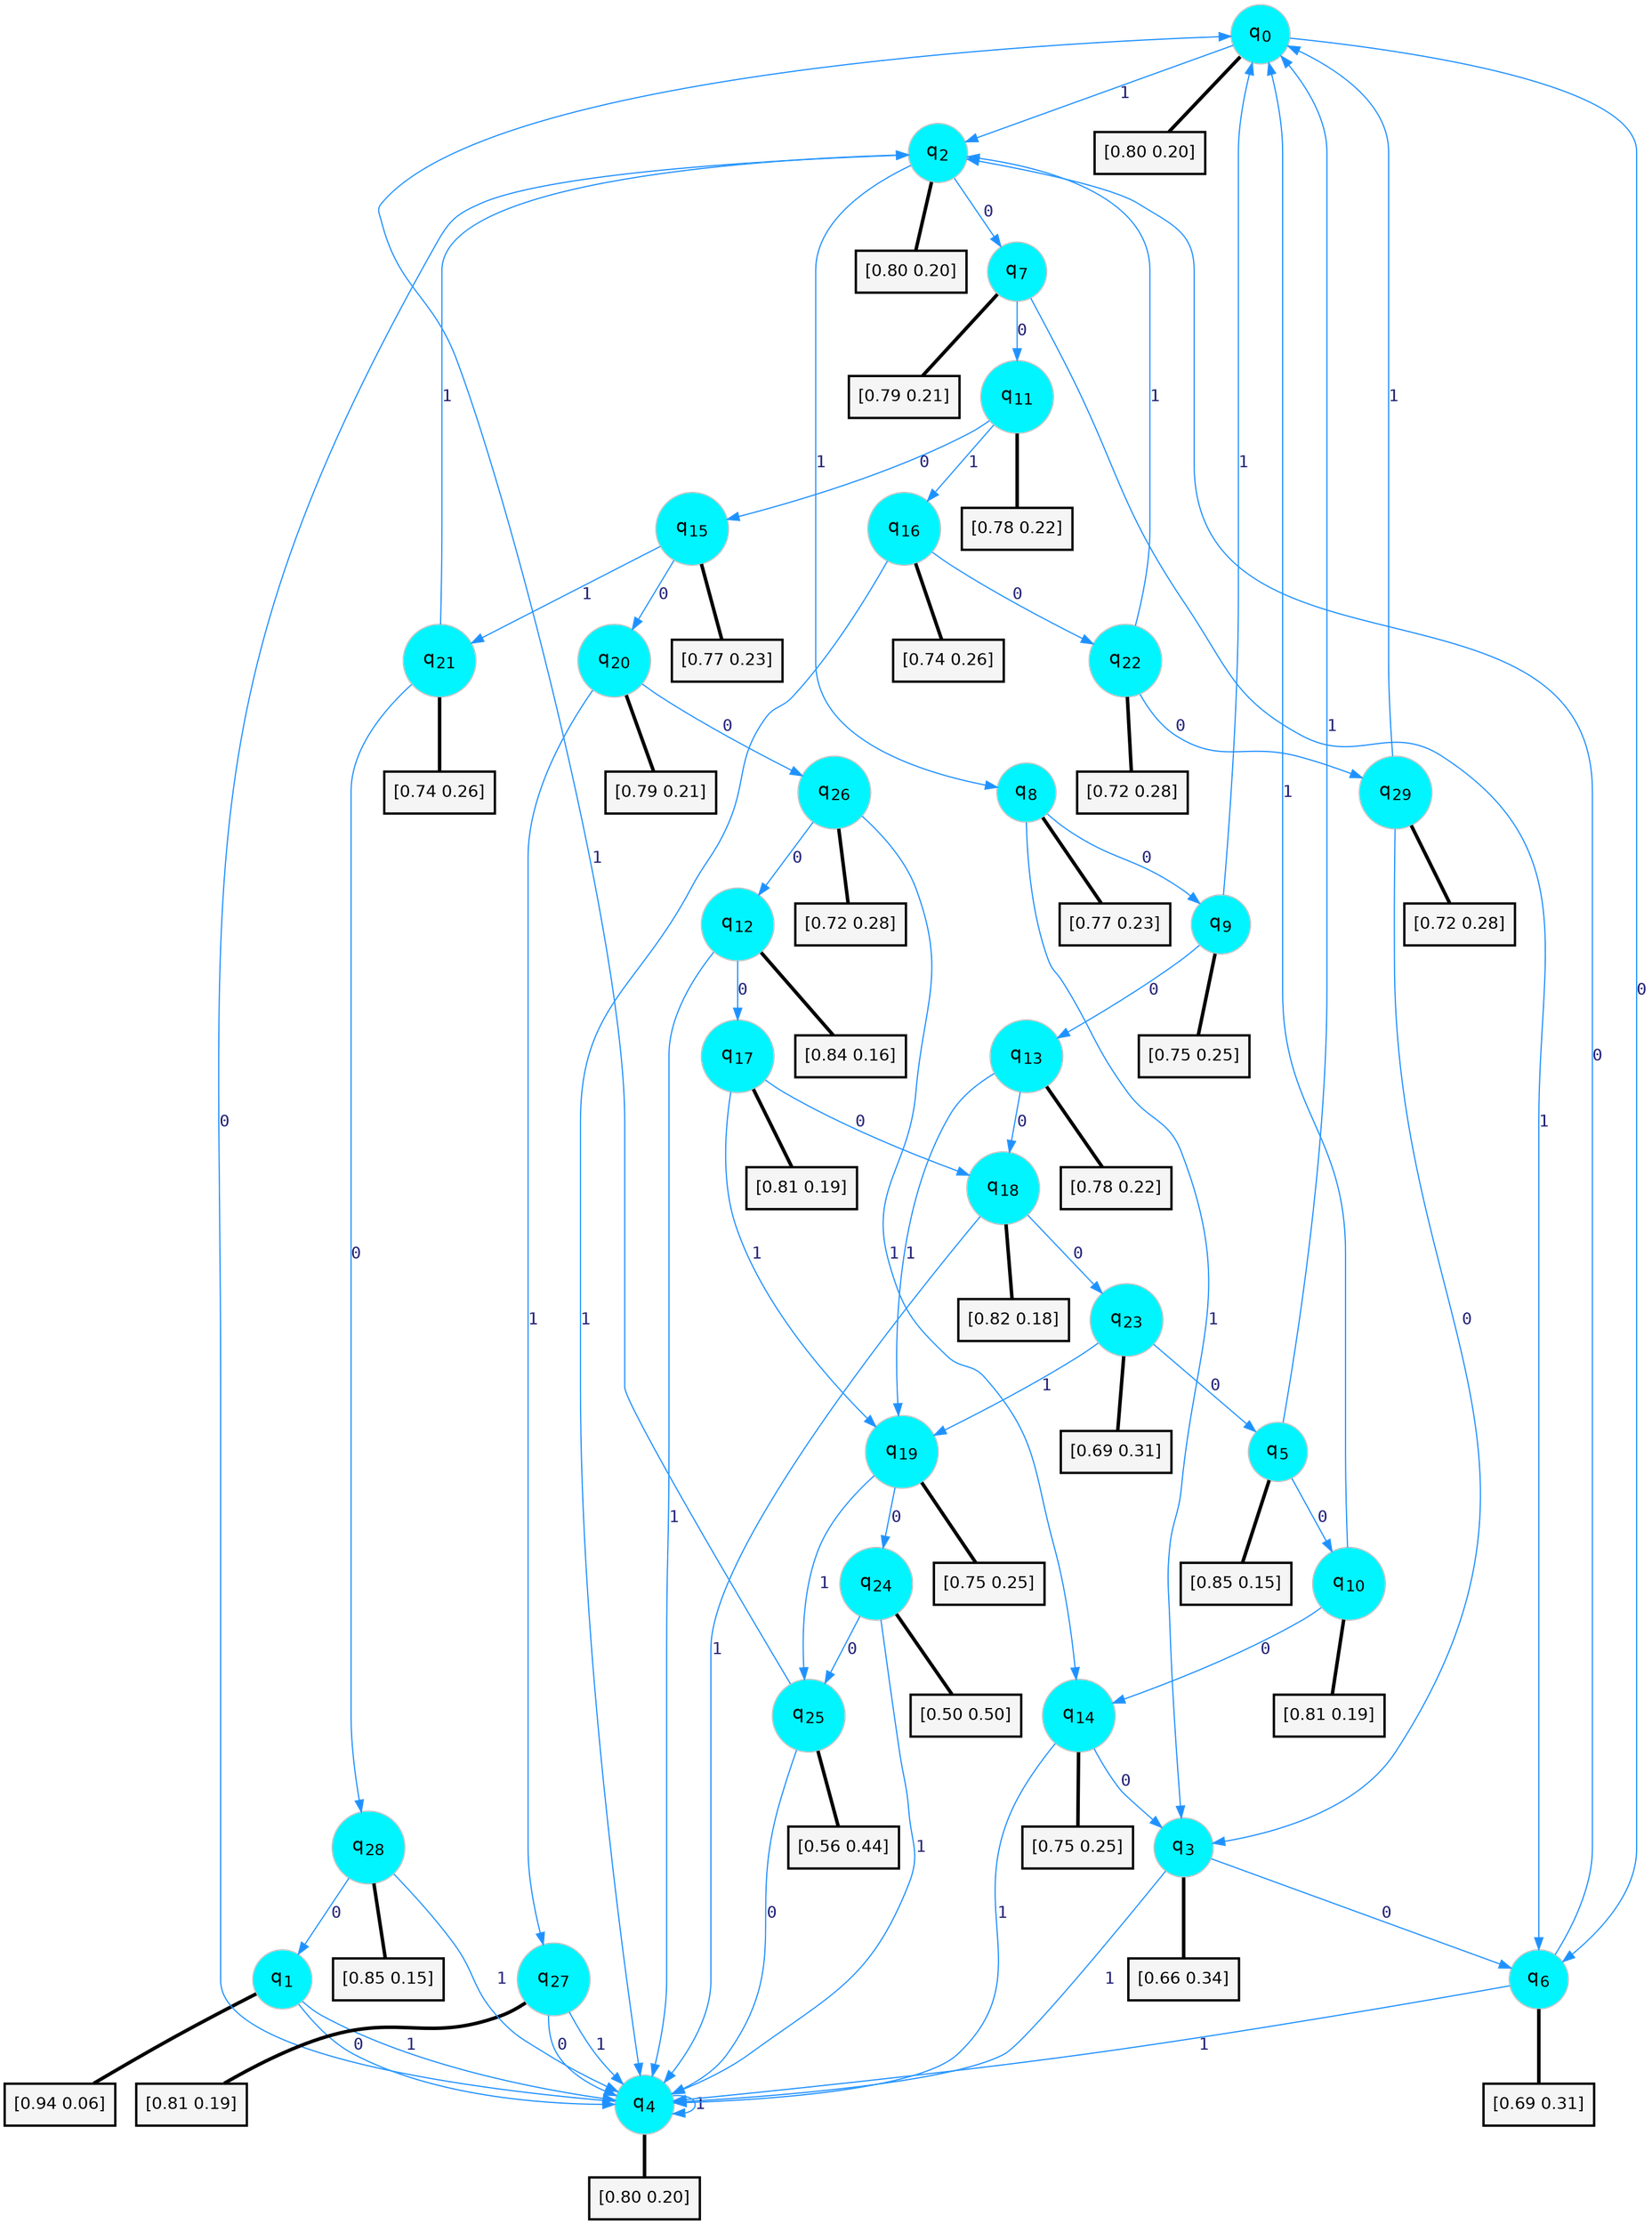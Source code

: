 digraph G {
graph [
bgcolor=transparent, dpi=300, rankdir=TD, size="40,25"];
node [
color=gray, fillcolor=turquoise1, fontcolor=black, fontname=Helvetica, fontsize=16, fontweight=bold, shape=circle, style=filled];
edge [
arrowsize=1, color=dodgerblue1, fontcolor=midnightblue, fontname=courier, fontweight=bold, penwidth=1, style=solid, weight=20];
0[label=<q<SUB>0</SUB>>];
1[label=<q<SUB>1</SUB>>];
2[label=<q<SUB>2</SUB>>];
3[label=<q<SUB>3</SUB>>];
4[label=<q<SUB>4</SUB>>];
5[label=<q<SUB>5</SUB>>];
6[label=<q<SUB>6</SUB>>];
7[label=<q<SUB>7</SUB>>];
8[label=<q<SUB>8</SUB>>];
9[label=<q<SUB>9</SUB>>];
10[label=<q<SUB>10</SUB>>];
11[label=<q<SUB>11</SUB>>];
12[label=<q<SUB>12</SUB>>];
13[label=<q<SUB>13</SUB>>];
14[label=<q<SUB>14</SUB>>];
15[label=<q<SUB>15</SUB>>];
16[label=<q<SUB>16</SUB>>];
17[label=<q<SUB>17</SUB>>];
18[label=<q<SUB>18</SUB>>];
19[label=<q<SUB>19</SUB>>];
20[label=<q<SUB>20</SUB>>];
21[label=<q<SUB>21</SUB>>];
22[label=<q<SUB>22</SUB>>];
23[label=<q<SUB>23</SUB>>];
24[label=<q<SUB>24</SUB>>];
25[label=<q<SUB>25</SUB>>];
26[label=<q<SUB>26</SUB>>];
27[label=<q<SUB>27</SUB>>];
28[label=<q<SUB>28</SUB>>];
29[label=<q<SUB>29</SUB>>];
30[label="[0.80 0.20]", shape=box,fontcolor=black, fontname=Helvetica, fontsize=14, penwidth=2, fillcolor=whitesmoke,color=black];
31[label="[0.94 0.06]", shape=box,fontcolor=black, fontname=Helvetica, fontsize=14, penwidth=2, fillcolor=whitesmoke,color=black];
32[label="[0.80 0.20]", shape=box,fontcolor=black, fontname=Helvetica, fontsize=14, penwidth=2, fillcolor=whitesmoke,color=black];
33[label="[0.66 0.34]", shape=box,fontcolor=black, fontname=Helvetica, fontsize=14, penwidth=2, fillcolor=whitesmoke,color=black];
34[label="[0.80 0.20]", shape=box,fontcolor=black, fontname=Helvetica, fontsize=14, penwidth=2, fillcolor=whitesmoke,color=black];
35[label="[0.85 0.15]", shape=box,fontcolor=black, fontname=Helvetica, fontsize=14, penwidth=2, fillcolor=whitesmoke,color=black];
36[label="[0.69 0.31]", shape=box,fontcolor=black, fontname=Helvetica, fontsize=14, penwidth=2, fillcolor=whitesmoke,color=black];
37[label="[0.79 0.21]", shape=box,fontcolor=black, fontname=Helvetica, fontsize=14, penwidth=2, fillcolor=whitesmoke,color=black];
38[label="[0.77 0.23]", shape=box,fontcolor=black, fontname=Helvetica, fontsize=14, penwidth=2, fillcolor=whitesmoke,color=black];
39[label="[0.75 0.25]", shape=box,fontcolor=black, fontname=Helvetica, fontsize=14, penwidth=2, fillcolor=whitesmoke,color=black];
40[label="[0.81 0.19]", shape=box,fontcolor=black, fontname=Helvetica, fontsize=14, penwidth=2, fillcolor=whitesmoke,color=black];
41[label="[0.78 0.22]", shape=box,fontcolor=black, fontname=Helvetica, fontsize=14, penwidth=2, fillcolor=whitesmoke,color=black];
42[label="[0.84 0.16]", shape=box,fontcolor=black, fontname=Helvetica, fontsize=14, penwidth=2, fillcolor=whitesmoke,color=black];
43[label="[0.78 0.22]", shape=box,fontcolor=black, fontname=Helvetica, fontsize=14, penwidth=2, fillcolor=whitesmoke,color=black];
44[label="[0.75 0.25]", shape=box,fontcolor=black, fontname=Helvetica, fontsize=14, penwidth=2, fillcolor=whitesmoke,color=black];
45[label="[0.77 0.23]", shape=box,fontcolor=black, fontname=Helvetica, fontsize=14, penwidth=2, fillcolor=whitesmoke,color=black];
46[label="[0.74 0.26]", shape=box,fontcolor=black, fontname=Helvetica, fontsize=14, penwidth=2, fillcolor=whitesmoke,color=black];
47[label="[0.81 0.19]", shape=box,fontcolor=black, fontname=Helvetica, fontsize=14, penwidth=2, fillcolor=whitesmoke,color=black];
48[label="[0.82 0.18]", shape=box,fontcolor=black, fontname=Helvetica, fontsize=14, penwidth=2, fillcolor=whitesmoke,color=black];
49[label="[0.75 0.25]", shape=box,fontcolor=black, fontname=Helvetica, fontsize=14, penwidth=2, fillcolor=whitesmoke,color=black];
50[label="[0.79 0.21]", shape=box,fontcolor=black, fontname=Helvetica, fontsize=14, penwidth=2, fillcolor=whitesmoke,color=black];
51[label="[0.74 0.26]", shape=box,fontcolor=black, fontname=Helvetica, fontsize=14, penwidth=2, fillcolor=whitesmoke,color=black];
52[label="[0.72 0.28]", shape=box,fontcolor=black, fontname=Helvetica, fontsize=14, penwidth=2, fillcolor=whitesmoke,color=black];
53[label="[0.69 0.31]", shape=box,fontcolor=black, fontname=Helvetica, fontsize=14, penwidth=2, fillcolor=whitesmoke,color=black];
54[label="[0.50 0.50]", shape=box,fontcolor=black, fontname=Helvetica, fontsize=14, penwidth=2, fillcolor=whitesmoke,color=black];
55[label="[0.56 0.44]", shape=box,fontcolor=black, fontname=Helvetica, fontsize=14, penwidth=2, fillcolor=whitesmoke,color=black];
56[label="[0.72 0.28]", shape=box,fontcolor=black, fontname=Helvetica, fontsize=14, penwidth=2, fillcolor=whitesmoke,color=black];
57[label="[0.81 0.19]", shape=box,fontcolor=black, fontname=Helvetica, fontsize=14, penwidth=2, fillcolor=whitesmoke,color=black];
58[label="[0.85 0.15]", shape=box,fontcolor=black, fontname=Helvetica, fontsize=14, penwidth=2, fillcolor=whitesmoke,color=black];
59[label="[0.72 0.28]", shape=box,fontcolor=black, fontname=Helvetica, fontsize=14, penwidth=2, fillcolor=whitesmoke,color=black];
0->6 [label=0];
0->2 [label=1];
0->30 [arrowhead=none, penwidth=3,color=black];
1->4 [label=0];
1->4 [label=1];
1->31 [arrowhead=none, penwidth=3,color=black];
2->7 [label=0];
2->8 [label=1];
2->32 [arrowhead=none, penwidth=3,color=black];
3->6 [label=0];
3->4 [label=1];
3->33 [arrowhead=none, penwidth=3,color=black];
4->2 [label=0];
4->4 [label=1];
4->34 [arrowhead=none, penwidth=3,color=black];
5->10 [label=0];
5->0 [label=1];
5->35 [arrowhead=none, penwidth=3,color=black];
6->2 [label=0];
6->4 [label=1];
6->36 [arrowhead=none, penwidth=3,color=black];
7->11 [label=0];
7->6 [label=1];
7->37 [arrowhead=none, penwidth=3,color=black];
8->9 [label=0];
8->3 [label=1];
8->38 [arrowhead=none, penwidth=3,color=black];
9->13 [label=0];
9->0 [label=1];
9->39 [arrowhead=none, penwidth=3,color=black];
10->14 [label=0];
10->0 [label=1];
10->40 [arrowhead=none, penwidth=3,color=black];
11->15 [label=0];
11->16 [label=1];
11->41 [arrowhead=none, penwidth=3,color=black];
12->17 [label=0];
12->4 [label=1];
12->42 [arrowhead=none, penwidth=3,color=black];
13->18 [label=0];
13->19 [label=1];
13->43 [arrowhead=none, penwidth=3,color=black];
14->3 [label=0];
14->4 [label=1];
14->44 [arrowhead=none, penwidth=3,color=black];
15->20 [label=0];
15->21 [label=1];
15->45 [arrowhead=none, penwidth=3,color=black];
16->22 [label=0];
16->4 [label=1];
16->46 [arrowhead=none, penwidth=3,color=black];
17->18 [label=0];
17->19 [label=1];
17->47 [arrowhead=none, penwidth=3,color=black];
18->23 [label=0];
18->4 [label=1];
18->48 [arrowhead=none, penwidth=3,color=black];
19->24 [label=0];
19->25 [label=1];
19->49 [arrowhead=none, penwidth=3,color=black];
20->26 [label=0];
20->27 [label=1];
20->50 [arrowhead=none, penwidth=3,color=black];
21->28 [label=0];
21->2 [label=1];
21->51 [arrowhead=none, penwidth=3,color=black];
22->29 [label=0];
22->2 [label=1];
22->52 [arrowhead=none, penwidth=3,color=black];
23->5 [label=0];
23->19 [label=1];
23->53 [arrowhead=none, penwidth=3,color=black];
24->25 [label=0];
24->4 [label=1];
24->54 [arrowhead=none, penwidth=3,color=black];
25->4 [label=0];
25->0 [label=1];
25->55 [arrowhead=none, penwidth=3,color=black];
26->12 [label=0];
26->14 [label=1];
26->56 [arrowhead=none, penwidth=3,color=black];
27->4 [label=0];
27->4 [label=1];
27->57 [arrowhead=none, penwidth=3,color=black];
28->1 [label=0];
28->4 [label=1];
28->58 [arrowhead=none, penwidth=3,color=black];
29->3 [label=0];
29->0 [label=1];
29->59 [arrowhead=none, penwidth=3,color=black];
}
